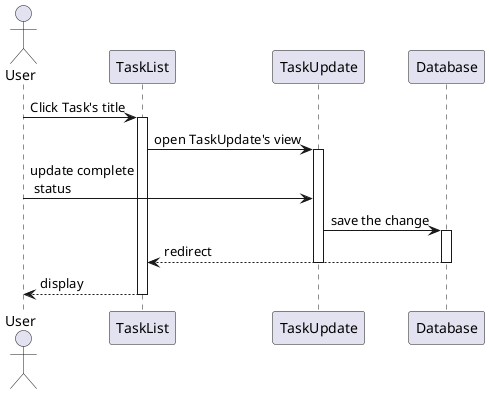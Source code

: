 @startuml
Actor User
User -> TaskList : Click Task's title
activate TaskList
TaskList -> TaskUpdate : open TaskUpdate's view
activate TaskUpdate
User -> TaskUpdate : update complete\n status
TaskUpdate -> Database : save the change
activate Database
Database --> TaskList : redirect
deactivate Database
deactivate TaskUpdate
TaskList --> User : display
deactivate TaskList
@enduml